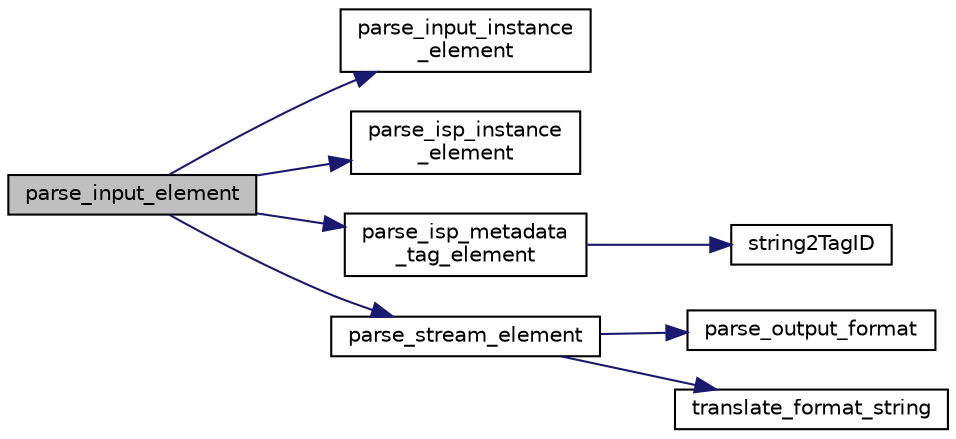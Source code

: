 digraph "parse_input_element"
{
 // LATEX_PDF_SIZE
  edge [fontname="Helvetica",fontsize="10",labelfontname="Helvetica",labelfontsize="10"];
  node [fontname="Helvetica",fontsize="10",shape=record];
  rankdir="LR";
  Node1 [label="parse_input_element",height=0.2,width=0.4,color="black", fillcolor="grey75", style="filled", fontcolor="black",tooltip=" "];
  Node1 -> Node2 [color="midnightblue",fontsize="10",style="solid"];
  Node2 [label="parse_input_instance\l_element",height=0.2,width=0.4,color="black", fillcolor="white", style="filled",URL="$test__util_8cpp.html#af191fa716bf470a155954df1896c5bf0",tooltip=" "];
  Node1 -> Node3 [color="midnightblue",fontsize="10",style="solid"];
  Node3 [label="parse_isp_instance\l_element",height=0.2,width=0.4,color="black", fillcolor="white", style="filled",URL="$test__util_8cpp.html#ae02ec24023326e4e5b3f6321f8bcaa25",tooltip=" "];
  Node1 -> Node4 [color="midnightblue",fontsize="10",style="solid"];
  Node4 [label="parse_isp_metadata\l_tag_element",height=0.2,width=0.4,color="black", fillcolor="white", style="filled",URL="$test__util_8cpp.html#adae9033c0a4d70f0f1d6c9d61d0f3f16",tooltip=" "];
  Node4 -> Node5 [color="midnightblue",fontsize="10",style="solid"];
  Node5 [label="string2TagID",height=0.2,width=0.4,color="black", fillcolor="white", style="filled",URL="$test__util_8cpp.html#adbd24a5adf8a7eca56d2a8f35472fe59",tooltip=" "];
  Node1 -> Node6 [color="midnightblue",fontsize="10",style="solid"];
  Node6 [label="parse_stream_element",height=0.2,width=0.4,color="black", fillcolor="white", style="filled",URL="$test__util_8cpp.html#a1d46fc9f0916dae6b1ccf0ce09740d5e",tooltip=" "];
  Node6 -> Node7 [color="midnightblue",fontsize="10",style="solid"];
  Node7 [label="parse_output_format",height=0.2,width=0.4,color="black", fillcolor="white", style="filled",URL="$test__util_8cpp.html#ae571a7da4242322f10141e3a8e4a7583",tooltip=" "];
  Node6 -> Node8 [color="midnightblue",fontsize="10",style="solid"];
  Node8 [label="translate_format_string",height=0.2,width=0.4,color="black", fillcolor="white", style="filled",URL="$test__util_8cpp.html#a2f1d5926feb78a375a9bd7e75e792727",tooltip=" "];
}
